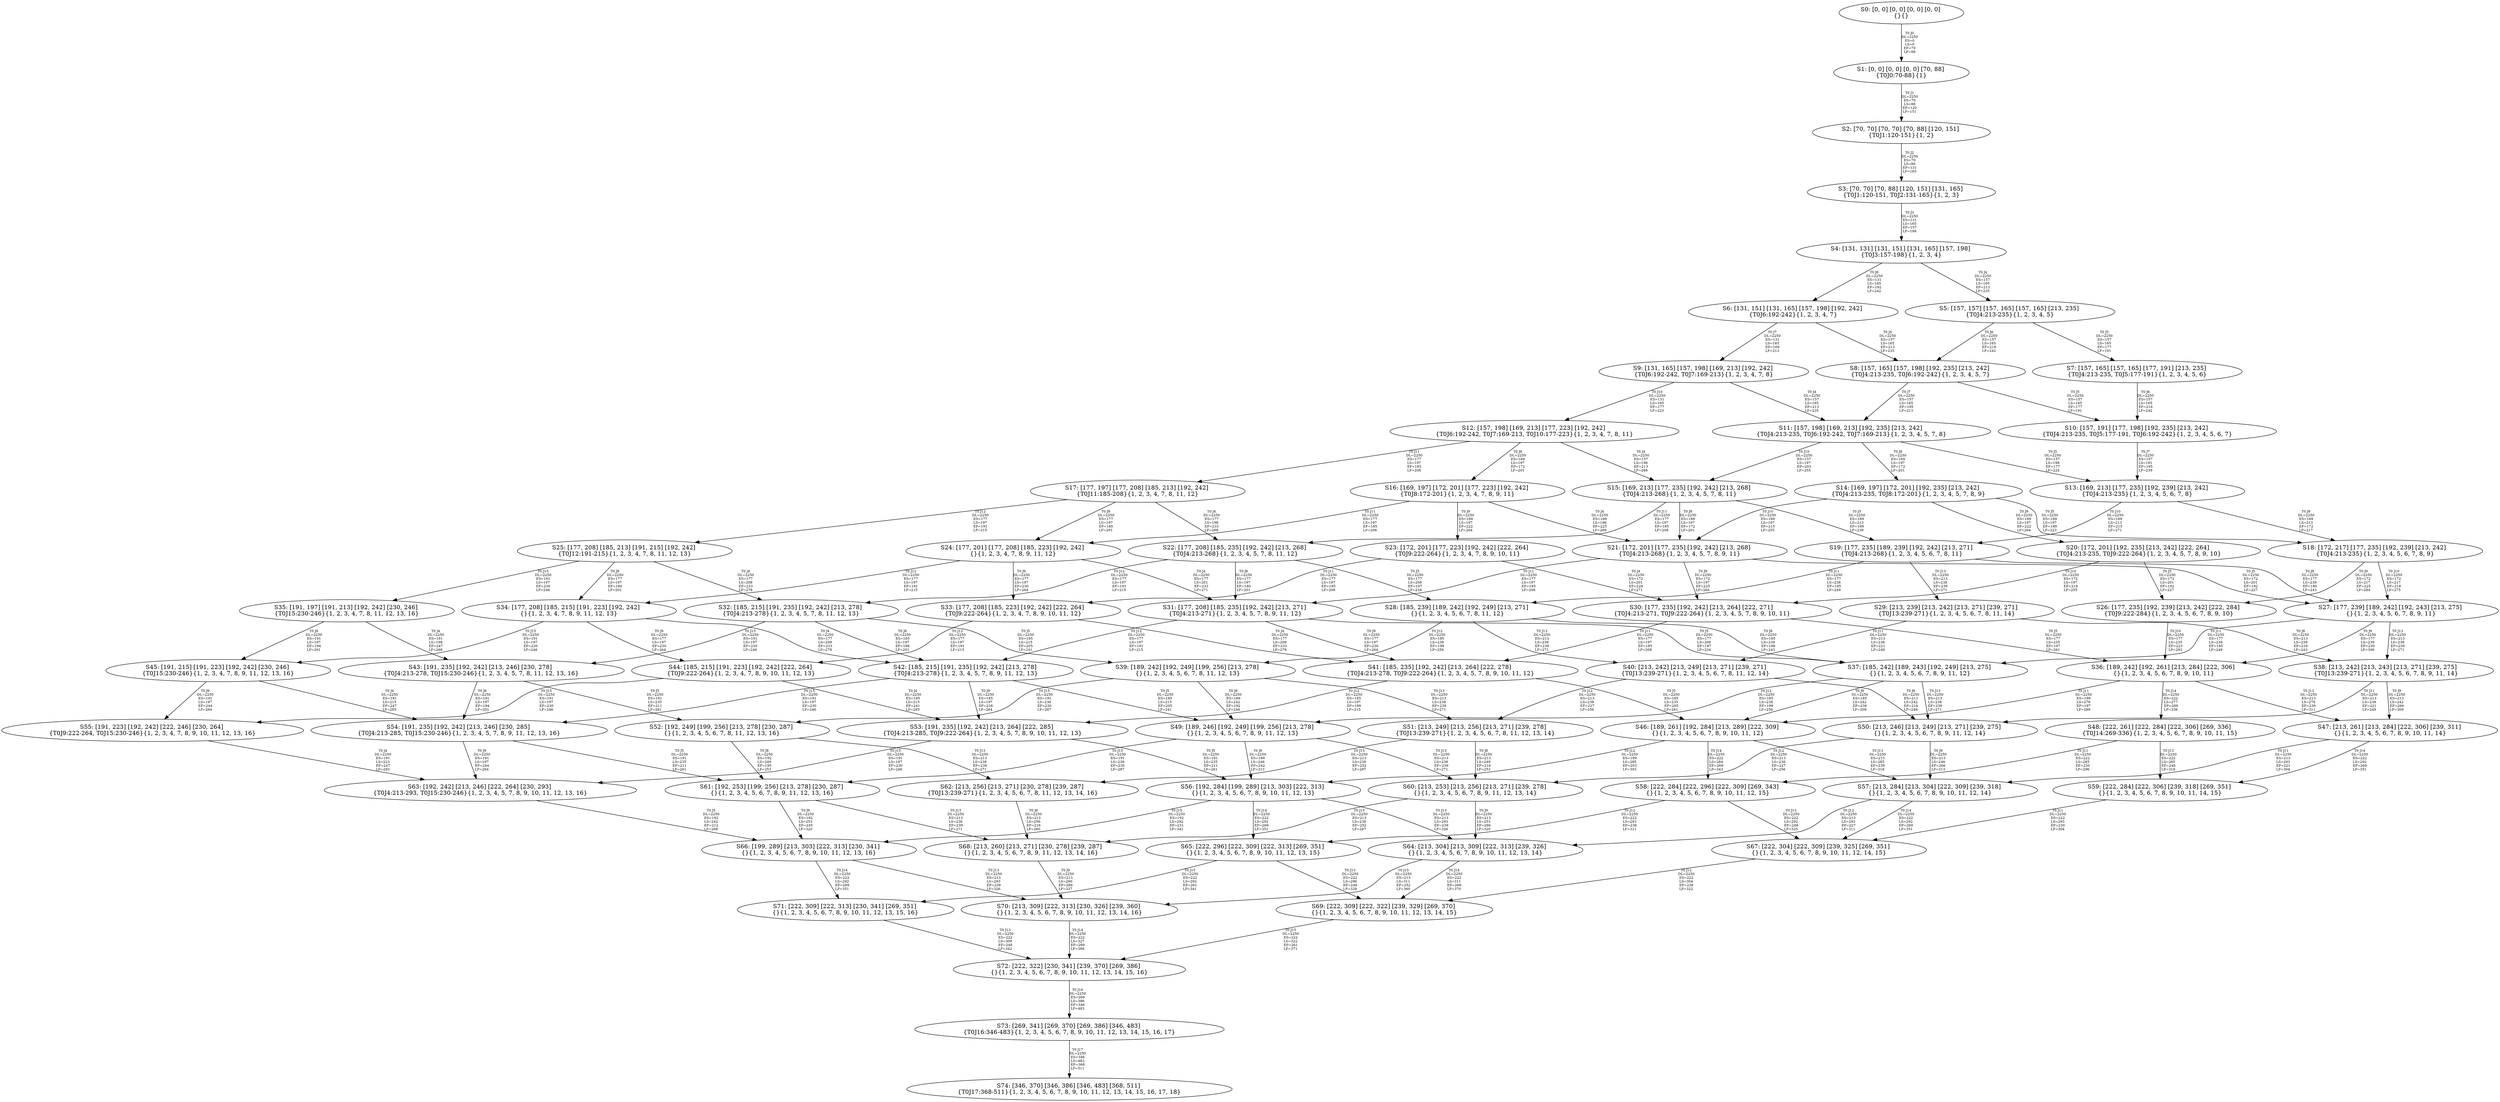 digraph {
	S0[label="S0: [0, 0] [0, 0] [0, 0] [0, 0] \n{}{}"];
	S1[label="S1: [0, 0] [0, 0] [0, 0] [70, 88] \n{T0J0:70-88}{1}"];
	S2[label="S2: [70, 70] [70, 70] [70, 88] [120, 151] \n{T0J1:120-151}{1, 2}"];
	S3[label="S3: [70, 70] [70, 88] [120, 151] [131, 165] \n{T0J1:120-151, T0J2:131-165}{1, 2, 3}"];
	S4[label="S4: [131, 131] [131, 151] [131, 165] [157, 198] \n{T0J3:157-198}{1, 2, 3, 4}"];
	S5[label="S5: [157, 157] [157, 165] [157, 165] [213, 235] \n{T0J4:213-235}{1, 2, 3, 4, 5}"];
	S6[label="S6: [131, 151] [131, 165] [157, 198] [192, 242] \n{T0J6:192-242}{1, 2, 3, 4, 7}"];
	S7[label="S7: [157, 165] [157, 165] [177, 191] [213, 235] \n{T0J4:213-235, T0J5:177-191}{1, 2, 3, 4, 5, 6}"];
	S8[label="S8: [157, 165] [157, 198] [192, 235] [213, 242] \n{T0J4:213-235, T0J6:192-242}{1, 2, 3, 4, 5, 7}"];
	S9[label="S9: [131, 165] [157, 198] [169, 213] [192, 242] \n{T0J6:192-242, T0J7:169-213}{1, 2, 3, 4, 7, 8}"];
	S10[label="S10: [157, 191] [177, 198] [192, 235] [213, 242] \n{T0J4:213-235, T0J5:177-191, T0J6:192-242}{1, 2, 3, 4, 5, 6, 7}"];
	S11[label="S11: [157, 198] [169, 213] [192, 235] [213, 242] \n{T0J4:213-235, T0J6:192-242, T0J7:169-213}{1, 2, 3, 4, 5, 7, 8}"];
	S12[label="S12: [157, 198] [169, 213] [177, 223] [192, 242] \n{T0J6:192-242, T0J7:169-213, T0J10:177-223}{1, 2, 3, 4, 7, 8, 11}"];
	S13[label="S13: [169, 213] [177, 235] [192, 239] [213, 242] \n{T0J4:213-235}{1, 2, 3, 4, 5, 6, 7, 8}"];
	S14[label="S14: [169, 197] [172, 201] [192, 235] [213, 242] \n{T0J4:213-235, T0J8:172-201}{1, 2, 3, 4, 5, 7, 8, 9}"];
	S15[label="S15: [169, 213] [177, 235] [192, 242] [213, 268] \n{T0J4:213-268}{1, 2, 3, 4, 5, 7, 8, 11}"];
	S16[label="S16: [169, 197] [172, 201] [177, 223] [192, 242] \n{T0J8:172-201}{1, 2, 3, 4, 7, 8, 9, 11}"];
	S17[label="S17: [177, 197] [177, 208] [185, 213] [192, 242] \n{T0J11:185-208}{1, 2, 3, 4, 7, 8, 11, 12}"];
	S18[label="S18: [172, 217] [177, 235] [192, 239] [213, 242] \n{T0J4:213-235}{1, 2, 3, 4, 5, 6, 7, 8, 9}"];
	S19[label="S19: [177, 235] [189, 239] [192, 242] [213, 271] \n{T0J4:213-268}{1, 2, 3, 4, 5, 6, 7, 8, 11}"];
	S20[label="S20: [172, 201] [192, 235] [213, 242] [222, 264] \n{T0J4:213-235, T0J9:222-264}{1, 2, 3, 4, 5, 7, 8, 9, 10}"];
	S21[label="S21: [172, 201] [177, 235] [192, 242] [213, 268] \n{T0J4:213-268}{1, 2, 3, 4, 5, 7, 8, 9, 11}"];
	S22[label="S22: [177, 208] [185, 235] [192, 242] [213, 268] \n{T0J4:213-268}{1, 2, 3, 4, 5, 7, 8, 11, 12}"];
	S23[label="S23: [172, 201] [177, 223] [192, 242] [222, 264] \n{T0J9:222-264}{1, 2, 3, 4, 7, 8, 9, 10, 11}"];
	S24[label="S24: [177, 201] [177, 208] [185, 223] [192, 242] \n{}{1, 2, 3, 4, 7, 8, 9, 11, 12}"];
	S25[label="S25: [177, 208] [185, 213] [191, 215] [192, 242] \n{T0J12:191-215}{1, 2, 3, 4, 7, 8, 11, 12, 13}"];
	S26[label="S26: [177, 235] [192, 239] [213, 242] [222, 284] \n{T0J9:222-284}{1, 2, 3, 4, 5, 6, 7, 8, 9, 10}"];
	S27[label="S27: [177, 239] [189, 242] [192, 243] [213, 275] \n{}{1, 2, 3, 4, 5, 6, 7, 8, 9, 11}"];
	S28[label="S28: [185, 239] [189, 242] [192, 249] [213, 271] \n{}{1, 2, 3, 4, 5, 6, 7, 8, 11, 12}"];
	S29[label="S29: [213, 239] [213, 242] [213, 271] [239, 271] \n{T0J13:239-271}{1, 2, 3, 4, 5, 6, 7, 8, 11, 14}"];
	S30[label="S30: [177, 235] [192, 242] [213, 264] [222, 271] \n{T0J4:213-271, T0J9:222-264}{1, 2, 3, 4, 5, 7, 8, 9, 10, 11}"];
	S31[label="S31: [177, 208] [185, 235] [192, 242] [213, 271] \n{T0J4:213-271}{1, 2, 3, 4, 5, 7, 8, 9, 11, 12}"];
	S32[label="S32: [185, 215] [191, 235] [192, 242] [213, 278] \n{T0J4:213-278}{1, 2, 3, 4, 5, 7, 8, 11, 12, 13}"];
	S33[label="S33: [177, 208] [185, 223] [192, 242] [222, 264] \n{T0J9:222-264}{1, 2, 3, 4, 7, 8, 9, 10, 11, 12}"];
	S34[label="S34: [177, 208] [185, 215] [191, 223] [192, 242] \n{}{1, 2, 3, 4, 7, 8, 9, 11, 12, 13}"];
	S35[label="S35: [191, 197] [191, 213] [192, 242] [230, 246] \n{T0J15:230-246}{1, 2, 3, 4, 7, 8, 11, 12, 13, 16}"];
	S36[label="S36: [189, 242] [192, 261] [213, 284] [222, 306] \n{}{1, 2, 3, 4, 5, 6, 7, 8, 9, 10, 11}"];
	S37[label="S37: [185, 242] [189, 243] [192, 249] [213, 275] \n{}{1, 2, 3, 4, 5, 6, 7, 8, 9, 11, 12}"];
	S38[label="S38: [213, 242] [213, 243] [213, 271] [239, 275] \n{T0J13:239-271}{1, 2, 3, 4, 5, 6, 7, 8, 9, 11, 14}"];
	S39[label="S39: [189, 242] [192, 249] [199, 256] [213, 278] \n{}{1, 2, 3, 4, 5, 6, 7, 8, 11, 12, 13}"];
	S40[label="S40: [213, 242] [213, 249] [213, 271] [239, 271] \n{T0J13:239-271}{1, 2, 3, 4, 5, 6, 7, 8, 11, 12, 14}"];
	S41[label="S41: [185, 235] [192, 242] [213, 264] [222, 278] \n{T0J4:213-278, T0J9:222-264}{1, 2, 3, 4, 5, 7, 8, 9, 10, 11, 12}"];
	S42[label="S42: [185, 215] [191, 235] [192, 242] [213, 278] \n{T0J4:213-278}{1, 2, 3, 4, 5, 7, 8, 9, 11, 12, 13}"];
	S43[label="S43: [191, 235] [192, 242] [213, 246] [230, 278] \n{T0J4:213-278, T0J15:230-246}{1, 2, 3, 4, 5, 7, 8, 11, 12, 13, 16}"];
	S44[label="S44: [185, 215] [191, 223] [192, 242] [222, 264] \n{T0J9:222-264}{1, 2, 3, 4, 7, 8, 9, 10, 11, 12, 13}"];
	S45[label="S45: [191, 215] [191, 223] [192, 242] [230, 246] \n{T0J15:230-246}{1, 2, 3, 4, 7, 8, 9, 11, 12, 13, 16}"];
	S46[label="S46: [189, 261] [192, 284] [213, 289] [222, 309] \n{}{1, 2, 3, 4, 5, 6, 7, 8, 9, 10, 11, 12}"];
	S47[label="S47: [213, 261] [213, 284] [222, 306] [239, 311] \n{}{1, 2, 3, 4, 5, 6, 7, 8, 9, 10, 11, 14}"];
	S48[label="S48: [222, 261] [222, 284] [222, 306] [269, 336] \n{T0J14:269-336}{1, 2, 3, 4, 5, 6, 7, 8, 9, 10, 11, 15}"];
	S49[label="S49: [189, 246] [192, 249] [199, 256] [213, 278] \n{}{1, 2, 3, 4, 5, 6, 7, 8, 9, 11, 12, 13}"];
	S50[label="S50: [213, 246] [213, 249] [213, 271] [239, 275] \n{}{1, 2, 3, 4, 5, 6, 7, 8, 9, 11, 12, 14}"];
	S51[label="S51: [213, 249] [213, 256] [213, 271] [239, 278] \n{T0J13:239-271}{1, 2, 3, 4, 5, 6, 7, 8, 11, 12, 13, 14}"];
	S52[label="S52: [192, 249] [199, 256] [213, 278] [230, 287] \n{}{1, 2, 3, 4, 5, 6, 7, 8, 11, 12, 13, 16}"];
	S53[label="S53: [191, 235] [192, 242] [213, 264] [222, 285] \n{T0J4:213-285, T0J9:222-264}{1, 2, 3, 4, 5, 7, 8, 9, 10, 11, 12, 13}"];
	S54[label="S54: [191, 235] [192, 242] [213, 246] [230, 285] \n{T0J4:213-285, T0J15:230-246}{1, 2, 3, 4, 5, 7, 8, 9, 11, 12, 13, 16}"];
	S55[label="S55: [191, 223] [192, 242] [222, 246] [230, 264] \n{T0J9:222-264, T0J15:230-246}{1, 2, 3, 4, 7, 8, 9, 10, 11, 12, 13, 16}"];
	S56[label="S56: [192, 284] [199, 289] [213, 303] [222, 313] \n{}{1, 2, 3, 4, 5, 6, 7, 8, 9, 10, 11, 12, 13}"];
	S57[label="S57: [213, 284] [213, 304] [222, 309] [239, 318] \n{}{1, 2, 3, 4, 5, 6, 7, 8, 9, 10, 11, 12, 14}"];
	S58[label="S58: [222, 284] [222, 296] [222, 309] [269, 343] \n{}{1, 2, 3, 4, 5, 6, 7, 8, 9, 10, 11, 12, 15}"];
	S59[label="S59: [222, 284] [222, 306] [239, 318] [269, 351] \n{}{1, 2, 3, 4, 5, 6, 7, 8, 9, 10, 11, 14, 15}"];
	S60[label="S60: [213, 253] [213, 256] [213, 271] [239, 278] \n{}{1, 2, 3, 4, 5, 6, 7, 8, 9, 11, 12, 13, 14}"];
	S61[label="S61: [192, 253] [199, 256] [213, 278] [230, 287] \n{}{1, 2, 3, 4, 5, 6, 7, 8, 9, 11, 12, 13, 16}"];
	S62[label="S62: [213, 256] [213, 271] [230, 278] [239, 287] \n{T0J13:239-271}{1, 2, 3, 4, 5, 6, 7, 8, 11, 12, 13, 14, 16}"];
	S63[label="S63: [192, 242] [213, 246] [222, 264] [230, 293] \n{T0J4:213-293, T0J15:230-246}{1, 2, 3, 4, 5, 7, 8, 9, 10, 11, 12, 13, 16}"];
	S64[label="S64: [213, 304] [213, 309] [222, 313] [239, 326] \n{}{1, 2, 3, 4, 5, 6, 7, 8, 9, 10, 11, 12, 13, 14}"];
	S65[label="S65: [222, 296] [222, 309] [222, 313] [269, 351] \n{}{1, 2, 3, 4, 5, 6, 7, 8, 9, 10, 11, 12, 13, 15}"];
	S66[label="S66: [199, 289] [213, 303] [222, 313] [230, 341] \n{}{1, 2, 3, 4, 5, 6, 7, 8, 9, 10, 11, 12, 13, 16}"];
	S67[label="S67: [222, 304] [222, 309] [239, 325] [269, 351] \n{}{1, 2, 3, 4, 5, 6, 7, 8, 9, 10, 11, 12, 14, 15}"];
	S68[label="S68: [213, 260] [213, 271] [230, 278] [239, 287] \n{}{1, 2, 3, 4, 5, 6, 7, 8, 9, 11, 12, 13, 14, 16}"];
	S69[label="S69: [222, 309] [222, 322] [239, 329] [269, 370] \n{}{1, 2, 3, 4, 5, 6, 7, 8, 9, 10, 11, 12, 13, 14, 15}"];
	S70[label="S70: [213, 309] [222, 313] [230, 326] [239, 360] \n{}{1, 2, 3, 4, 5, 6, 7, 8, 9, 10, 11, 12, 13, 14, 16}"];
	S71[label="S71: [222, 309] [222, 313] [230, 341] [269, 351] \n{}{1, 2, 3, 4, 5, 6, 7, 8, 9, 10, 11, 12, 13, 15, 16}"];
	S72[label="S72: [222, 322] [230, 341] [239, 370] [269, 386] \n{}{1, 2, 3, 4, 5, 6, 7, 8, 9, 10, 11, 12, 13, 14, 15, 16}"];
	S73[label="S73: [269, 341] [269, 370] [269, 386] [346, 483] \n{T0J16:346-483}{1, 2, 3, 4, 5, 6, 7, 8, 9, 10, 11, 12, 13, 14, 15, 16, 17}"];
	S74[label="S74: [346, 370] [346, 386] [346, 483] [368, 511] \n{T0J17:368-511}{1, 2, 3, 4, 5, 6, 7, 8, 9, 10, 11, 12, 13, 14, 15, 16, 17, 18}"];
	S0 -> S1[label="T0 J0\nDL=2250\nES=0\nLS=0\nEF=70\nLF=88",fontsize=8];
	S1 -> S2[label="T0 J1\nDL=2250\nES=70\nLS=88\nEF=120\nLF=151",fontsize=8];
	S2 -> S3[label="T0 J2\nDL=2250\nES=70\nLS=88\nEF=131\nLF=165",fontsize=8];
	S3 -> S4[label="T0 J3\nDL=2250\nES=131\nLS=165\nEF=157\nLF=198",fontsize=8];
	S4 -> S5[label="T0 J4\nDL=2250\nES=157\nLS=165\nEF=213\nLF=235",fontsize=8];
	S4 -> S6[label="T0 J6\nDL=2250\nES=131\nLS=165\nEF=192\nLF=242",fontsize=8];
	S5 -> S7[label="T0 J5\nDL=2250\nES=157\nLS=165\nEF=177\nLF=191",fontsize=8];
	S5 -> S8[label="T0 J6\nDL=2250\nES=157\nLS=165\nEF=218\nLF=242",fontsize=8];
	S6 -> S8[label="T0 J4\nDL=2250\nES=157\nLS=165\nEF=213\nLF=235",fontsize=8];
	S6 -> S9[label="T0 J7\nDL=2250\nES=131\nLS=165\nEF=169\nLF=213",fontsize=8];
	S7 -> S10[label="T0 J6\nDL=2250\nES=157\nLS=165\nEF=218\nLF=242",fontsize=8];
	S8 -> S10[label="T0 J5\nDL=2250\nES=157\nLS=165\nEF=177\nLF=191",fontsize=8];
	S8 -> S11[label="T0 J7\nDL=2250\nES=157\nLS=165\nEF=195\nLF=213",fontsize=8];
	S9 -> S11[label="T0 J4\nDL=2250\nES=157\nLS=165\nEF=213\nLF=235",fontsize=8];
	S9 -> S12[label="T0 J10\nDL=2250\nES=131\nLS=165\nEF=177\nLF=223",fontsize=8];
	S10 -> S13[label="T0 J7\nDL=2250\nES=157\nLS=191\nEF=195\nLF=239",fontsize=8];
	S11 -> S13[label="T0 J5\nDL=2250\nES=157\nLS=198\nEF=177\nLF=224",fontsize=8];
	S11 -> S14[label="T0 J8\nDL=2250\nES=169\nLS=197\nEF=172\nLF=201",fontsize=8];
	S11 -> S15[label="T0 J10\nDL=2250\nES=157\nLS=197\nEF=203\nLF=255",fontsize=8];
	S12 -> S15[label="T0 J4\nDL=2250\nES=157\nLS=198\nEF=213\nLF=268",fontsize=8];
	S12 -> S16[label="T0 J8\nDL=2250\nES=169\nLS=197\nEF=172\nLF=201",fontsize=8];
	S12 -> S17[label="T0 J11\nDL=2250\nES=177\nLS=197\nEF=185\nLF=208",fontsize=8];
	S13 -> S18[label="T0 J8\nDL=2250\nES=169\nLS=213\nEF=172\nLF=217",fontsize=8];
	S13 -> S19[label="T0 J10\nDL=2250\nES=169\nLS=213\nEF=215\nLF=271",fontsize=8];
	S14 -> S18[label="T0 J5\nDL=2250\nES=169\nLS=197\nEF=189\nLF=223",fontsize=8];
	S14 -> S20[label="T0 J9\nDL=2250\nES=169\nLS=197\nEF=222\nLF=264",fontsize=8];
	S14 -> S21[label="T0 J10\nDL=2250\nES=169\nLS=197\nEF=215\nLF=255",fontsize=8];
	S15 -> S19[label="T0 J5\nDL=2250\nES=169\nLS=213\nEF=189\nLF=239",fontsize=8];
	S15 -> S21[label="T0 J8\nDL=2250\nES=169\nLS=197\nEF=172\nLF=201",fontsize=8];
	S15 -> S22[label="T0 J11\nDL=2250\nES=177\nLS=197\nEF=185\nLF=208",fontsize=8];
	S16 -> S21[label="T0 J4\nDL=2250\nES=169\nLS=198\nEF=225\nLF=268",fontsize=8];
	S16 -> S23[label="T0 J9\nDL=2250\nES=169\nLS=197\nEF=222\nLF=264",fontsize=8];
	S16 -> S24[label="T0 J11\nDL=2250\nES=177\nLS=197\nEF=185\nLF=208",fontsize=8];
	S17 -> S22[label="T0 J4\nDL=2250\nES=177\nLS=198\nEF=233\nLF=268",fontsize=8];
	S17 -> S24[label="T0 J8\nDL=2250\nES=177\nLS=197\nEF=180\nLF=201",fontsize=8];
	S17 -> S25[label="T0 J12\nDL=2250\nES=177\nLS=197\nEF=191\nLF=215",fontsize=8];
	S18 -> S26[label="T0 J9\nDL=2250\nES=172\nLS=217\nEF=225\nLF=284",fontsize=8];
	S18 -> S27[label="T0 J10\nDL=2250\nES=172\nLS=217\nEF=218\nLF=275",fontsize=8];
	S19 -> S27[label="T0 J8\nDL=2250\nES=177\nLS=239\nEF=180\nLF=243",fontsize=8];
	S19 -> S28[label="T0 J11\nDL=2250\nES=177\nLS=238\nEF=185\nLF=249",fontsize=8];
	S19 -> S29[label="T0 J13\nDL=2250\nES=213\nLS=238\nEF=239\nLF=271",fontsize=8];
	S20 -> S26[label="T0 J5\nDL=2250\nES=172\nLS=201\nEF=192\nLF=227",fontsize=8];
	S20 -> S30[label="T0 J10\nDL=2250\nES=172\nLS=197\nEF=218\nLF=255",fontsize=8];
	S21 -> S27[label="T0 J5\nDL=2250\nES=172\nLS=201\nEF=192\nLF=227",fontsize=8];
	S21 -> S30[label="T0 J9\nDL=2250\nES=172\nLS=197\nEF=225\nLF=264",fontsize=8];
	S21 -> S31[label="T0 J11\nDL=2250\nES=177\nLS=197\nEF=185\nLF=208",fontsize=8];
	S22 -> S28[label="T0 J5\nDL=2250\nES=177\nLS=208\nEF=197\nLF=234",fontsize=8];
	S22 -> S31[label="T0 J8\nDL=2250\nES=177\nLS=197\nEF=180\nLF=201",fontsize=8];
	S22 -> S32[label="T0 J12\nDL=2250\nES=177\nLS=197\nEF=191\nLF=215",fontsize=8];
	S23 -> S30[label="T0 J4\nDL=2250\nES=172\nLS=201\nEF=228\nLF=271",fontsize=8];
	S23 -> S33[label="T0 J11\nDL=2250\nES=177\nLS=197\nEF=185\nLF=208",fontsize=8];
	S24 -> S31[label="T0 J4\nDL=2250\nES=177\nLS=201\nEF=233\nLF=271",fontsize=8];
	S24 -> S33[label="T0 J9\nDL=2250\nES=177\nLS=197\nEF=230\nLF=264",fontsize=8];
	S24 -> S34[label="T0 J12\nDL=2250\nES=177\nLS=197\nEF=191\nLF=215",fontsize=8];
	S25 -> S32[label="T0 J4\nDL=2250\nES=177\nLS=208\nEF=233\nLF=278",fontsize=8];
	S25 -> S34[label="T0 J8\nDL=2250\nES=177\nLS=197\nEF=180\nLF=201",fontsize=8];
	S25 -> S35[label="T0 J15\nDL=2250\nES=191\nLS=197\nEF=230\nLF=246",fontsize=8];
	S26 -> S36[label="T0 J10\nDL=2250\nES=177\nLS=235\nEF=223\nLF=293",fontsize=8];
	S27 -> S36[label="T0 J9\nDL=2250\nES=177\nLS=239\nEF=230\nLF=306",fontsize=8];
	S27 -> S37[label="T0 J11\nDL=2250\nES=177\nLS=238\nEF=185\nLF=249",fontsize=8];
	S27 -> S38[label="T0 J13\nDL=2250\nES=213\nLS=238\nEF=239\nLF=271",fontsize=8];
	S28 -> S37[label="T0 J8\nDL=2250\nES=185\nLS=239\nEF=188\nLF=243",fontsize=8];
	S28 -> S39[label="T0 J12\nDL=2250\nES=185\nLS=238\nEF=199\nLF=256",fontsize=8];
	S28 -> S40[label="T0 J13\nDL=2250\nES=213\nLS=238\nEF=239\nLF=271",fontsize=8];
	S29 -> S38[label="T0 J8\nDL=2250\nES=213\nLS=239\nEF=216\nLF=243",fontsize=8];
	S29 -> S40[label="T0 J11\nDL=2250\nES=213\nLS=238\nEF=221\nLF=249",fontsize=8];
	S30 -> S36[label="T0 J5\nDL=2250\nES=177\nLS=235\nEF=197\nLF=261",fontsize=8];
	S30 -> S41[label="T0 J11\nDL=2250\nES=177\nLS=197\nEF=185\nLF=208",fontsize=8];
	S31 -> S37[label="T0 J5\nDL=2250\nES=177\nLS=208\nEF=197\nLF=234",fontsize=8];
	S31 -> S41[label="T0 J9\nDL=2250\nES=177\nLS=197\nEF=230\nLF=264",fontsize=8];
	S31 -> S42[label="T0 J12\nDL=2250\nES=177\nLS=197\nEF=191\nLF=215",fontsize=8];
	S32 -> S39[label="T0 J5\nDL=2250\nES=185\nLS=215\nEF=205\nLF=241",fontsize=8];
	S32 -> S42[label="T0 J8\nDL=2250\nES=185\nLS=197\nEF=188\nLF=201",fontsize=8];
	S32 -> S43[label="T0 J15\nDL=2250\nES=191\nLS=197\nEF=230\nLF=246",fontsize=8];
	S33 -> S41[label="T0 J4\nDL=2250\nES=177\nLS=208\nEF=233\nLF=278",fontsize=8];
	S33 -> S44[label="T0 J12\nDL=2250\nES=177\nLS=197\nEF=191\nLF=215",fontsize=8];
	S34 -> S42[label="T0 J4\nDL=2250\nES=177\nLS=208\nEF=233\nLF=278",fontsize=8];
	S34 -> S44[label="T0 J9\nDL=2250\nES=177\nLS=197\nEF=230\nLF=264",fontsize=8];
	S34 -> S45[label="T0 J15\nDL=2250\nES=191\nLS=197\nEF=230\nLF=246",fontsize=8];
	S35 -> S43[label="T0 J4\nDL=2250\nES=191\nLS=198\nEF=247\nLF=268",fontsize=8];
	S35 -> S45[label="T0 J8\nDL=2250\nES=191\nLS=197\nEF=194\nLF=201",fontsize=8];
	S36 -> S46[label="T0 J11\nDL=2250\nES=189\nLS=278\nEF=197\nLF=289",fontsize=8];
	S36 -> S47[label="T0 J13\nDL=2250\nES=213\nLS=278\nEF=239\nLF=311",fontsize=8];
	S36 -> S48[label="T0 J14\nDL=2250\nES=222\nLS=277\nEF=269\nLF=336",fontsize=8];
	S37 -> S46[label="T0 J9\nDL=2250\nES=185\nLS=242\nEF=238\nLF=309",fontsize=8];
	S37 -> S49[label="T0 J12\nDL=2250\nES=185\nLS=238\nEF=199\nLF=256",fontsize=8];
	S37 -> S50[label="T0 J13\nDL=2250\nES=213\nLS=238\nEF=239\nLF=271",fontsize=8];
	S38 -> S47[label="T0 J9\nDL=2250\nES=213\nLS=242\nEF=266\nLF=309",fontsize=8];
	S38 -> S50[label="T0 J11\nDL=2250\nES=213\nLS=238\nEF=221\nLF=249",fontsize=8];
	S39 -> S49[label="T0 J8\nDL=2250\nES=189\nLS=242\nEF=192\nLF=246",fontsize=8];
	S39 -> S51[label="T0 J13\nDL=2250\nES=213\nLS=238\nEF=239\nLF=271",fontsize=8];
	S39 -> S52[label="T0 J15\nDL=2250\nES=191\nLS=238\nEF=230\nLF=287",fontsize=8];
	S40 -> S50[label="T0 J8\nDL=2250\nES=213\nLS=242\nEF=216\nLF=246",fontsize=8];
	S40 -> S51[label="T0 J12\nDL=2250\nES=213\nLS=238\nEF=227\nLF=256",fontsize=8];
	S41 -> S46[label="T0 J5\nDL=2250\nES=185\nLS=235\nEF=205\nLF=261",fontsize=8];
	S41 -> S53[label="T0 J12\nDL=2250\nES=185\nLS=197\nEF=199\nLF=215",fontsize=8];
	S42 -> S49[label="T0 J5\nDL=2250\nES=185\nLS=215\nEF=205\nLF=241",fontsize=8];
	S42 -> S53[label="T0 J9\nDL=2250\nES=185\nLS=197\nEF=238\nLF=264",fontsize=8];
	S42 -> S54[label="T0 J15\nDL=2250\nES=191\nLS=197\nEF=230\nLF=246",fontsize=8];
	S43 -> S52[label="T0 J5\nDL=2250\nES=191\nLS=235\nEF=211\nLF=261",fontsize=8];
	S43 -> S54[label="T0 J8\nDL=2250\nES=191\nLS=197\nEF=194\nLF=201",fontsize=8];
	S44 -> S53[label="T0 J4\nDL=2250\nES=185\nLS=215\nEF=241\nLF=285",fontsize=8];
	S44 -> S55[label="T0 J15\nDL=2250\nES=191\nLS=197\nEF=230\nLF=246",fontsize=8];
	S45 -> S54[label="T0 J4\nDL=2250\nES=191\nLS=215\nEF=247\nLF=285",fontsize=8];
	S45 -> S55[label="T0 J9\nDL=2250\nES=191\nLS=197\nEF=244\nLF=264",fontsize=8];
	S46 -> S56[label="T0 J12\nDL=2250\nES=189\nLS=285\nEF=203\nLF=303",fontsize=8];
	S46 -> S57[label="T0 J13\nDL=2250\nES=213\nLS=285\nEF=239\nLF=318",fontsize=8];
	S46 -> S58[label="T0 J14\nDL=2250\nES=222\nLS=284\nEF=269\nLF=343",fontsize=8];
	S47 -> S57[label="T0 J11\nDL=2250\nES=213\nLS=293\nEF=221\nLF=304",fontsize=8];
	S47 -> S59[label="T0 J14\nDL=2250\nES=222\nLS=292\nEF=269\nLF=351",fontsize=8];
	S48 -> S58[label="T0 J11\nDL=2250\nES=222\nLS=285\nEF=230\nLF=296",fontsize=8];
	S48 -> S59[label="T0 J13\nDL=2250\nES=222\nLS=285\nEF=248\nLF=318",fontsize=8];
	S49 -> S56[label="T0 J9\nDL=2250\nES=189\nLS=246\nEF=242\nLF=313",fontsize=8];
	S49 -> S60[label="T0 J13\nDL=2250\nES=213\nLS=238\nEF=239\nLF=271",fontsize=8];
	S49 -> S61[label="T0 J15\nDL=2250\nES=191\nLS=238\nEF=230\nLF=287",fontsize=8];
	S50 -> S57[label="T0 J9\nDL=2250\nES=213\nLS=246\nEF=266\nLF=313",fontsize=8];
	S50 -> S60[label="T0 J12\nDL=2250\nES=213\nLS=238\nEF=227\nLF=256",fontsize=8];
	S51 -> S60[label="T0 J8\nDL=2250\nES=213\nLS=249\nEF=216\nLF=253",fontsize=8];
	S51 -> S62[label="T0 J15\nDL=2250\nES=213\nLS=238\nEF=252\nLF=287",fontsize=8];
	S52 -> S61[label="T0 J8\nDL=2250\nES=192\nLS=249\nEF=195\nLF=253",fontsize=8];
	S52 -> S62[label="T0 J13\nDL=2250\nES=213\nLS=238\nEF=239\nLF=271",fontsize=8];
	S53 -> S56[label="T0 J5\nDL=2250\nES=191\nLS=235\nEF=211\nLF=261",fontsize=8];
	S53 -> S63[label="T0 J15\nDL=2250\nES=191\nLS=197\nEF=230\nLF=246",fontsize=8];
	S54 -> S61[label="T0 J5\nDL=2250\nES=191\nLS=235\nEF=211\nLF=261",fontsize=8];
	S54 -> S63[label="T0 J9\nDL=2250\nES=191\nLS=197\nEF=244\nLF=264",fontsize=8];
	S55 -> S63[label="T0 J4\nDL=2250\nES=191\nLS=223\nEF=247\nLF=293",fontsize=8];
	S56 -> S64[label="T0 J13\nDL=2250\nES=213\nLS=293\nEF=239\nLF=326",fontsize=8];
	S56 -> S65[label="T0 J14\nDL=2250\nES=222\nLS=292\nEF=269\nLF=351",fontsize=8];
	S56 -> S66[label="T0 J15\nDL=2250\nES=192\nLS=292\nEF=231\nLF=341",fontsize=8];
	S57 -> S64[label="T0 J12\nDL=2250\nES=213\nLS=293\nEF=227\nLF=311",fontsize=8];
	S57 -> S67[label="T0 J14\nDL=2250\nES=222\nLS=292\nEF=269\nLF=351",fontsize=8];
	S58 -> S65[label="T0 J12\nDL=2250\nES=222\nLS=293\nEF=236\nLF=311",fontsize=8];
	S58 -> S67[label="T0 J13\nDL=2250\nES=222\nLS=292\nEF=248\nLF=325",fontsize=8];
	S59 -> S67[label="T0 J11\nDL=2250\nES=222\nLS=293\nEF=230\nLF=304",fontsize=8];
	S60 -> S64[label="T0 J9\nDL=2250\nES=213\nLS=253\nEF=266\nLF=320",fontsize=8];
	S60 -> S68[label="T0 J15\nDL=2250\nES=213\nLS=238\nEF=252\nLF=287",fontsize=8];
	S61 -> S66[label="T0 J9\nDL=2250\nES=192\nLS=253\nEF=245\nLF=320",fontsize=8];
	S61 -> S68[label="T0 J13\nDL=2250\nES=213\nLS=238\nEF=239\nLF=271",fontsize=8];
	S62 -> S68[label="T0 J8\nDL=2250\nES=213\nLS=256\nEF=216\nLF=260",fontsize=8];
	S63 -> S66[label="T0 J5\nDL=2250\nES=192\nLS=242\nEF=212\nLF=268",fontsize=8];
	S64 -> S69[label="T0 J14\nDL=2250\nES=222\nLS=311\nEF=269\nLF=370",fontsize=8];
	S64 -> S70[label="T0 J15\nDL=2250\nES=213\nLS=311\nEF=252\nLF=360",fontsize=8];
	S65 -> S69[label="T0 J13\nDL=2250\nES=222\nLS=296\nEF=248\nLF=329",fontsize=8];
	S65 -> S71[label="T0 J15\nDL=2250\nES=222\nLS=292\nEF=261\nLF=341",fontsize=8];
	S66 -> S70[label="T0 J13\nDL=2250\nES=213\nLS=293\nEF=239\nLF=326",fontsize=8];
	S66 -> S71[label="T0 J14\nDL=2250\nES=222\nLS=292\nEF=269\nLF=351",fontsize=8];
	S67 -> S69[label="T0 J12\nDL=2250\nES=222\nLS=304\nEF=236\nLF=322",fontsize=8];
	S68 -> S70[label="T0 J9\nDL=2250\nES=213\nLS=260\nEF=266\nLF=327",fontsize=8];
	S69 -> S72[label="T0 J15\nDL=2250\nES=222\nLS=322\nEF=261\nLF=371",fontsize=8];
	S70 -> S72[label="T0 J14\nDL=2250\nES=222\nLS=327\nEF=269\nLF=386",fontsize=8];
	S71 -> S72[label="T0 J13\nDL=2250\nES=222\nLS=309\nEF=248\nLF=342",fontsize=8];
	S72 -> S73[label="T0 J16\nDL=2250\nES=269\nLS=386\nEF=346\nLF=483",fontsize=8];
	S73 -> S74[label="T0 J17\nDL=2250\nES=346\nLS=483\nEF=368\nLF=511",fontsize=8];
}
